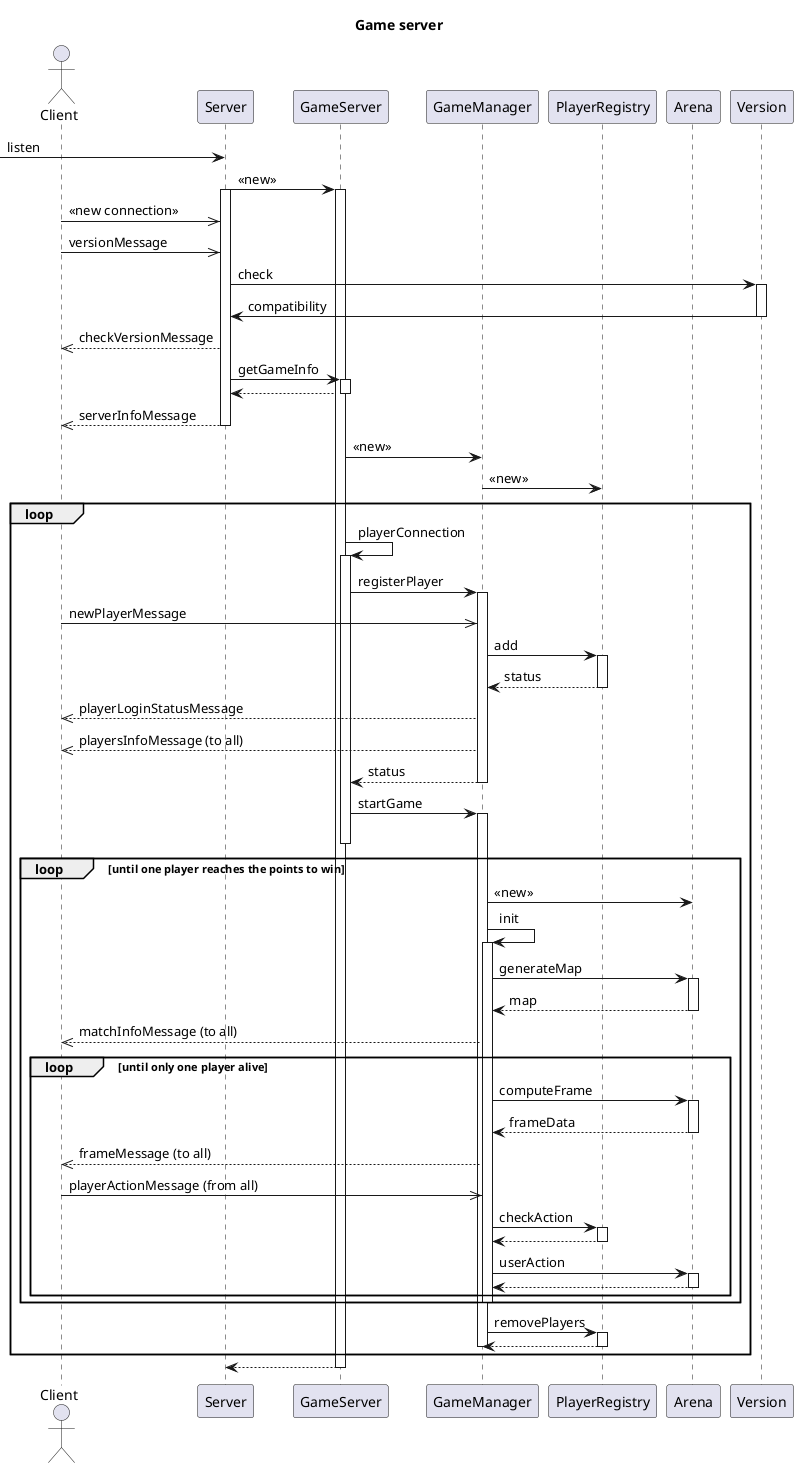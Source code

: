@startuml

title Game server

actor Client
participant Server
participant GameServer
participant GameManager
participant PlayerRegistry
participant Arena
participant Version

-> Server : listen
Server -> GameServer : <<new>>
activate Server
activate GameServer
Client ->> Server : <<new connection>>
Client ->> Server : versionMessage
Server -> Version : check
activate Version
Server <- Version : compatibility
deactivate Version
Client <<-- Server : checkVersionMessage
Server -> GameServer : getGameInfo
activate GameServer
Server <-- GameServer
deactivate GameServer
Client <<-- Server : serverInfoMessage
deactivate Server
GameServer -> GameManager : <<new>>
GameManager -> PlayerRegistry : <<new>>
loop
    GameServer -> GameServer : playerConnection
    activate GameServer
    GameServer -> GameManager : registerPlayer
    activate GameManager
    Client ->> GameManager : newPlayerMessage
    GameManager -> PlayerRegistry : add
    activate PlayerRegistry
    GameManager <-- PlayerRegistry : status
    deactivate PlayerRegistry
    Client <<-- GameManager : playerLoginStatusMessage
    Client <<-- GameManager : playersInfoMessage (to all)
    GameServer <-- GameManager : status
    deactivate GameManager
    GameServer -> GameManager : startGame
    activate GameManager
    deactivate GameServer
    loop until one player reaches the points to win
        GameManager -> Arena : <<new>>
        GameManager -> GameManager : init
        activate GameManager
        GameManager -> Arena : generateMap
        activate Arena
        GameManager <-- Arena : map
        deactivate Arena
        Client <<-- GameManager : matchInfoMessage (to all)
        loop until only one player alive
            GameManager -> Arena : computeFrame
            activate Arena
            GameManager <-- Arena : frameData
            deactivate Arena
            Client <<-- GameManager : frameMessage (to all)
            Client ->> GameManager : playerActionMessage (from all)
            GameManager -> PlayerRegistry : checkAction
            activate PlayerRegistry
            GameManager <-- PlayerRegistry
            deactivate PlayerRegistry
            GameManager -> Arena : userAction
            activate Arena
            GameManager <-- Arena
            deactivate Arena
        end
        deactivate GameManager
    end
    GameManager -> PlayerRegistry : removePlayers
    activate PlayerRegistry
    GameManager <-- PlayerRegistry
    deactivate PlayerRegistry
    deactivate GameManager
end
Server <-- GameServer
deactivate GameServer

@enduml
